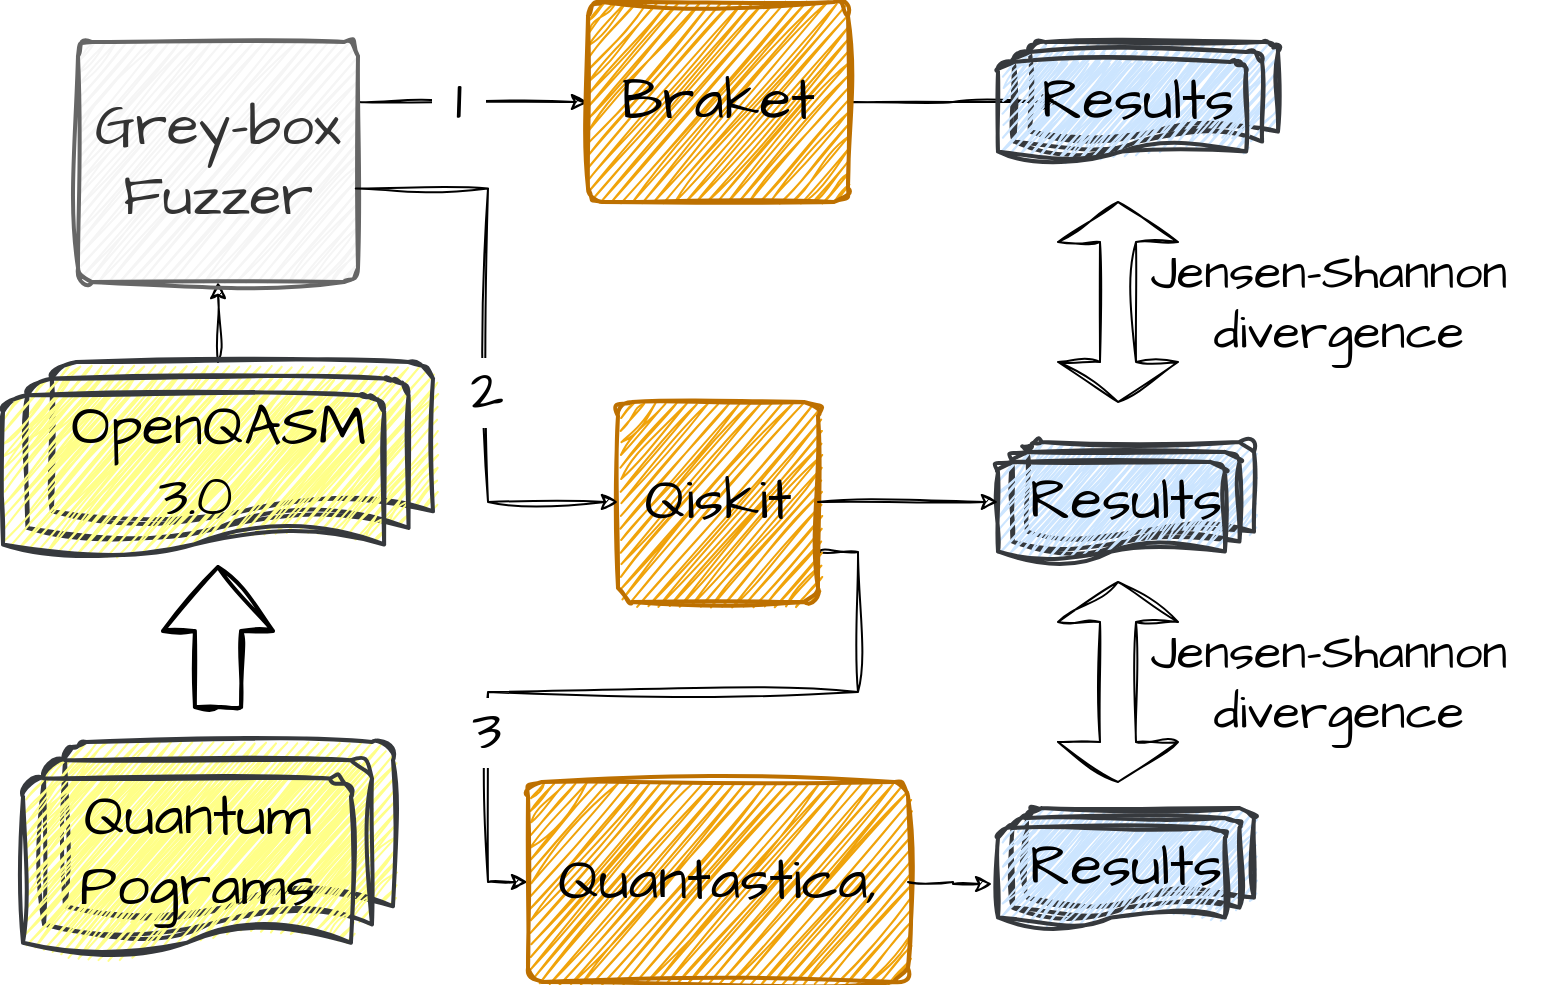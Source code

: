 <mxfile version="24.7.6">
  <diagram name="Page-1" id="6aOdifo-nCPCul-ZnsPv">
    <mxGraphModel dx="1829" dy="606" grid="1" gridSize="10" guides="1" tooltips="1" connect="1" arrows="1" fold="1" page="1" pageScale="1" pageWidth="827" pageHeight="1169" math="0" shadow="0">
      <root>
        <mxCell id="0" />
        <mxCell id="1" parent="0" />
        <mxCell id="IXrwVdHXhNs5LP9SRVdd-6" value="Quantum&amp;nbsp; &amp;nbsp;Pograms&amp;nbsp;&amp;nbsp;" style="strokeWidth=2;html=1;shape=mxgraph.flowchart.multi-document;whiteSpace=wrap;sketch=1;hachureGap=4;jiggle=2;curveFitting=1;fontFamily=Architects Daughter;fontSource=https%3A%2F%2Ffonts.googleapis.com%2Fcss%3Ffamily%3DArchitects%2BDaughter;fontStyle=0;fontSize=29;fillColor=#ffff88;strokeColor=#36393d;" vertex="1" parent="1">
          <mxGeometry x="-537.5" y="680" width="185" height="110" as="geometry" />
        </mxCell>
        <mxCell id="IXrwVdHXhNs5LP9SRVdd-28" style="edgeStyle=orthogonalEdgeStyle;rounded=0;sketch=1;hachureGap=4;jiggle=2;curveFitting=1;orthogonalLoop=1;jettySize=auto;html=1;exitX=0.5;exitY=0;exitDx=0;exitDy=0;exitPerimeter=0;entryX=0.5;entryY=1;entryDx=0;entryDy=0;fontFamily=Architects Daughter;fontSource=https%3A%2F%2Ffonts.googleapis.com%2Fcss%3Ffamily%3DArchitects%2BDaughter;fontStyle=0;fontSize=29;" edge="1" parent="1" source="IXrwVdHXhNs5LP9SRVdd-7" target="IXrwVdHXhNs5LP9SRVdd-8">
          <mxGeometry relative="1" as="geometry" />
        </mxCell>
        <mxCell id="IXrwVdHXhNs5LP9SRVdd-7" value="OpenQASM 3.0&amp;nbsp;&amp;nbsp;" style="strokeWidth=2;html=1;shape=mxgraph.flowchart.multi-document;whiteSpace=wrap;sketch=1;hachureGap=4;jiggle=2;curveFitting=1;fontFamily=Architects Daughter;fontSource=https%3A%2F%2Ffonts.googleapis.com%2Fcss%3Ffamily%3DArchitects%2BDaughter;fontStyle=0;fontSize=29;fillColor=#ffff88;strokeColor=#36393d;" vertex="1" parent="1">
          <mxGeometry x="-547.5" y="490" width="215" height="100" as="geometry" />
        </mxCell>
        <mxCell id="IXrwVdHXhNs5LP9SRVdd-14" style="edgeStyle=orthogonalEdgeStyle;rounded=0;sketch=1;hachureGap=4;jiggle=2;curveFitting=1;orthogonalLoop=1;jettySize=auto;html=1;exitX=1;exitY=0.25;exitDx=0;exitDy=0;entryX=0;entryY=0.5;entryDx=0;entryDy=0;fontFamily=Architects Daughter;fontSource=https%3A%2F%2Ffonts.googleapis.com%2Fcss%3Ffamily%3DArchitects%2BDaughter;fontStyle=0;fontSize=29;" edge="1" parent="1" source="IXrwVdHXhNs5LP9SRVdd-8" target="IXrwVdHXhNs5LP9SRVdd-10">
          <mxGeometry relative="1" as="geometry">
            <Array as="points">
              <mxPoint x="-320" y="360" />
              <mxPoint x="-320" y="360" />
            </Array>
          </mxGeometry>
        </mxCell>
        <mxCell id="IXrwVdHXhNs5LP9SRVdd-41" value="&lt;font style=&quot;font-size: 29px;&quot;&gt;&amp;nbsp;1&amp;nbsp;&lt;/font&gt;" style="edgeLabel;html=1;align=center;verticalAlign=middle;resizable=0;points=[];sketch=1;hachureGap=4;jiggle=2;curveFitting=1;fontFamily=Architects Daughter;fontSource=https%3A%2F%2Ffonts.googleapis.com%2Fcss%3Ffamily%3DArchitects%2BDaughter;" vertex="1" connectable="0" parent="IXrwVdHXhNs5LP9SRVdd-14">
          <mxGeometry x="-0.257" y="-1" relative="1" as="geometry">
            <mxPoint x="7" y="-1" as="offset" />
          </mxGeometry>
        </mxCell>
        <mxCell id="IXrwVdHXhNs5LP9SRVdd-8" value="Grey-box Fuzzer" style="rounded=1;whiteSpace=wrap;html=1;absoluteArcSize=1;arcSize=14;strokeWidth=2;sketch=1;hachureGap=4;jiggle=2;curveFitting=1;fontFamily=Architects Daughter;fontSource=https%3A%2F%2Ffonts.googleapis.com%2Fcss%3Ffamily%3DArchitects%2BDaughter;fontStyle=0;fontSize=29;fillColor=#f5f5f5;strokeColor=#666666;fontColor=#333333;" vertex="1" parent="1">
          <mxGeometry x="-510" y="330" width="140" height="120" as="geometry" />
        </mxCell>
        <mxCell id="IXrwVdHXhNs5LP9SRVdd-9" value="" style="verticalLabelPosition=bottom;verticalAlign=top;html=1;strokeWidth=2;shape=mxgraph.arrows2.arrow;dy=0.58;dx=32;notch=0;sketch=1;hachureGap=4;jiggle=2;curveFitting=1;fontFamily=Architects Daughter;fontSource=https%3A%2F%2Ffonts.googleapis.com%2Fcss%3Ffamily%3DArchitects%2BDaughter;rotation=-90;fontStyle=0;fontSize=29;" vertex="1" parent="1">
          <mxGeometry x="-475" y="600" width="70" height="55" as="geometry" />
        </mxCell>
        <mxCell id="IXrwVdHXhNs5LP9SRVdd-20" style="edgeStyle=orthogonalEdgeStyle;rounded=0;sketch=1;hachureGap=4;jiggle=2;curveFitting=1;orthogonalLoop=1;jettySize=auto;html=1;exitX=1;exitY=0.5;exitDx=0;exitDy=0;fontFamily=Architects Daughter;fontSource=https%3A%2F%2Ffonts.googleapis.com%2Fcss%3Ffamily%3DArchitects%2BDaughter;fontStyle=0;fontSize=29;" edge="1" parent="1" source="IXrwVdHXhNs5LP9SRVdd-10">
          <mxGeometry relative="1" as="geometry">
            <mxPoint x="-20" y="360" as="targetPoint" />
          </mxGeometry>
        </mxCell>
        <mxCell id="IXrwVdHXhNs5LP9SRVdd-10" value="Braket" style="rounded=1;whiteSpace=wrap;html=1;absoluteArcSize=1;arcSize=14;strokeWidth=2;sketch=1;hachureGap=4;jiggle=2;curveFitting=1;fontFamily=Architects Daughter;fontSource=https%3A%2F%2Ffonts.googleapis.com%2Fcss%3Ffamily%3DArchitects%2BDaughter;fontStyle=0;fontSize=29;fillColor=#f0a30a;strokeColor=#BD7000;fontColor=#000000;" vertex="1" parent="1">
          <mxGeometry x="-255" y="310" width="130" height="100" as="geometry" />
        </mxCell>
        <mxCell id="IXrwVdHXhNs5LP9SRVdd-16" style="edgeStyle=orthogonalEdgeStyle;rounded=0;sketch=1;hachureGap=4;jiggle=2;curveFitting=1;orthogonalLoop=1;jettySize=auto;html=1;exitX=1;exitY=0.75;exitDx=0;exitDy=0;entryX=0;entryY=0.5;entryDx=0;entryDy=0;fontFamily=Architects Daughter;fontSource=https%3A%2F%2Ffonts.googleapis.com%2Fcss%3Ffamily%3DArchitects%2BDaughter;fontStyle=0;fontSize=29;" edge="1" parent="1" source="IXrwVdHXhNs5LP9SRVdd-11" target="IXrwVdHXhNs5LP9SRVdd-12">
          <mxGeometry relative="1" as="geometry" />
        </mxCell>
        <mxCell id="IXrwVdHXhNs5LP9SRVdd-19" value="3" style="edgeLabel;html=1;align=center;verticalAlign=middle;resizable=0;points=[];sketch=1;hachureGap=4;jiggle=2;curveFitting=1;fontFamily=Architects Daughter;fontSource=https%3A%2F%2Ffonts.googleapis.com%2Fcss%3Ffamily%3DArchitects%2BDaughter;fontStyle=0;fontSize=29;" vertex="1" connectable="0" parent="IXrwVdHXhNs5LP9SRVdd-16">
          <mxGeometry x="0.513" y="-1" relative="1" as="geometry">
            <mxPoint as="offset" />
          </mxGeometry>
        </mxCell>
        <mxCell id="IXrwVdHXhNs5LP9SRVdd-11" value="Qiskit" style="rounded=1;whiteSpace=wrap;html=1;absoluteArcSize=1;arcSize=14;strokeWidth=2;sketch=1;hachureGap=4;jiggle=2;curveFitting=1;fontFamily=Architects Daughter;fontSource=https%3A%2F%2Ffonts.googleapis.com%2Fcss%3Ffamily%3DArchitects%2BDaughter;fontStyle=0;fontSize=29;fillColor=#f0a30a;strokeColor=#BD7000;fontColor=#000000;" vertex="1" parent="1">
          <mxGeometry x="-240" y="510" width="100" height="100" as="geometry" />
        </mxCell>
        <mxCell id="IXrwVdHXhNs5LP9SRVdd-12" value="Quantastica," style="rounded=1;whiteSpace=wrap;html=1;absoluteArcSize=1;arcSize=14;strokeWidth=2;sketch=1;hachureGap=4;jiggle=2;curveFitting=1;fontFamily=Architects Daughter;fontSource=https%3A%2F%2Ffonts.googleapis.com%2Fcss%3Ffamily%3DArchitects%2BDaughter;fontStyle=0;fontSize=29;fillColor=#f0a30a;strokeColor=#BD7000;fontColor=#000000;" vertex="1" parent="1">
          <mxGeometry x="-285" y="700" width="190" height="100" as="geometry" />
        </mxCell>
        <mxCell id="IXrwVdHXhNs5LP9SRVdd-15" style="edgeStyle=orthogonalEdgeStyle;rounded=0;sketch=1;hachureGap=4;jiggle=2;curveFitting=1;orthogonalLoop=1;jettySize=auto;html=1;entryX=0;entryY=0.5;entryDx=0;entryDy=0;fontFamily=Architects Daughter;fontSource=https%3A%2F%2Ffonts.googleapis.com%2Fcss%3Ffamily%3DArchitects%2BDaughter;exitX=0.992;exitY=0.61;exitDx=0;exitDy=0;exitPerimeter=0;fontStyle=0;fontSize=29;" edge="1" parent="1" source="IXrwVdHXhNs5LP9SRVdd-8" target="IXrwVdHXhNs5LP9SRVdd-11">
          <mxGeometry relative="1" as="geometry">
            <mxPoint x="-360" y="480" as="sourcePoint" />
          </mxGeometry>
        </mxCell>
        <mxCell id="IXrwVdHXhNs5LP9SRVdd-18" value="2" style="edgeLabel;html=1;align=center;verticalAlign=middle;resizable=0;points=[];sketch=1;hachureGap=4;jiggle=2;curveFitting=1;fontFamily=Architects Daughter;fontSource=https%3A%2F%2Ffonts.googleapis.com%2Fcss%3Ffamily%3DArchitects%2BDaughter;fontStyle=0;fontSize=29;" vertex="1" connectable="0" parent="IXrwVdHXhNs5LP9SRVdd-15">
          <mxGeometry x="0.162" y="3" relative="1" as="geometry">
            <mxPoint x="-4" as="offset" />
          </mxGeometry>
        </mxCell>
        <mxCell id="IXrwVdHXhNs5LP9SRVdd-21" value="&amp;nbsp;Results&amp;nbsp;" style="strokeWidth=2;html=1;shape=mxgraph.flowchart.multi-document;whiteSpace=wrap;sketch=1;hachureGap=4;jiggle=2;curveFitting=1;fontFamily=Architects Daughter;fontSource=https%3A%2F%2Ffonts.googleapis.com%2Fcss%3Ffamily%3DArchitects%2BDaughter;fontStyle=0;fontSize=29;fillColor=#cce5ff;strokeColor=#36393d;" vertex="1" parent="1">
          <mxGeometry x="-50" y="330" width="140" height="60" as="geometry" />
        </mxCell>
        <mxCell id="IXrwVdHXhNs5LP9SRVdd-22" value="&amp;nbsp;Results&amp;nbsp;" style="strokeWidth=2;html=1;shape=mxgraph.flowchart.multi-document;whiteSpace=wrap;sketch=1;hachureGap=4;jiggle=2;curveFitting=1;fontFamily=Architects Daughter;fontSource=https%3A%2F%2Ffonts.googleapis.com%2Fcss%3Ffamily%3DArchitects%2BDaughter;fontStyle=0;fontSize=29;fillColor=#cce5ff;strokeColor=#36393d;" vertex="1" parent="1">
          <mxGeometry x="-50" y="530" width="128" height="60" as="geometry" />
        </mxCell>
        <mxCell id="IXrwVdHXhNs5LP9SRVdd-23" value="&amp;nbsp;Results&amp;nbsp;" style="strokeWidth=2;html=1;shape=mxgraph.flowchart.multi-document;whiteSpace=wrap;sketch=1;hachureGap=4;jiggle=2;curveFitting=1;fontFamily=Architects Daughter;fontSource=https%3A%2F%2Ffonts.googleapis.com%2Fcss%3Ffamily%3DArchitects%2BDaughter;fontStyle=0;fontSize=29;fillColor=#cce5ff;strokeColor=#36393d;" vertex="1" parent="1">
          <mxGeometry x="-50" y="713" width="128" height="60" as="geometry" />
        </mxCell>
        <mxCell id="IXrwVdHXhNs5LP9SRVdd-24" style="edgeStyle=orthogonalEdgeStyle;rounded=0;sketch=1;hachureGap=4;jiggle=2;curveFitting=1;orthogonalLoop=1;jettySize=auto;html=1;exitX=1;exitY=0.5;exitDx=0;exitDy=0;entryX=-0.023;entryY=0.633;entryDx=0;entryDy=0;entryPerimeter=0;fontFamily=Architects Daughter;fontSource=https%3A%2F%2Ffonts.googleapis.com%2Fcss%3Ffamily%3DArchitects%2BDaughter;fontStyle=0;fontSize=29;" edge="1" parent="1" source="IXrwVdHXhNs5LP9SRVdd-12" target="IXrwVdHXhNs5LP9SRVdd-23">
          <mxGeometry relative="1" as="geometry" />
        </mxCell>
        <mxCell id="IXrwVdHXhNs5LP9SRVdd-25" style="edgeStyle=orthogonalEdgeStyle;rounded=0;sketch=1;hachureGap=4;jiggle=2;curveFitting=1;orthogonalLoop=1;jettySize=auto;html=1;exitX=1;exitY=0.5;exitDx=0;exitDy=0;entryX=0;entryY=0.5;entryDx=0;entryDy=0;entryPerimeter=0;fontFamily=Architects Daughter;fontSource=https%3A%2F%2Ffonts.googleapis.com%2Fcss%3Ffamily%3DArchitects%2BDaughter;fontStyle=0;fontSize=29;" edge="1" parent="1" source="IXrwVdHXhNs5LP9SRVdd-11" target="IXrwVdHXhNs5LP9SRVdd-22">
          <mxGeometry relative="1" as="geometry" />
        </mxCell>
        <mxCell id="IXrwVdHXhNs5LP9SRVdd-26" value="" style="shape=doubleArrow;direction=south;whiteSpace=wrap;html=1;sketch=1;hachureGap=4;jiggle=2;curveFitting=1;fontFamily=Architects Daughter;fontSource=https%3A%2F%2Ffonts.googleapis.com%2Fcss%3Ffamily%3DArchitects%2BDaughter;fontStyle=0;fontSize=29;" vertex="1" parent="1">
          <mxGeometry x="-20" y="410" width="60" height="100" as="geometry" />
        </mxCell>
        <mxCell id="IXrwVdHXhNs5LP9SRVdd-27" value="" style="shape=doubleArrow;direction=south;whiteSpace=wrap;html=1;sketch=1;hachureGap=4;jiggle=2;curveFitting=1;fontFamily=Architects Daughter;fontSource=https%3A%2F%2Ffonts.googleapis.com%2Fcss%3Ffamily%3DArchitects%2BDaughter;fontStyle=0;fontSize=29;" vertex="1" parent="1">
          <mxGeometry x="-20" y="600" width="60" height="100" as="geometry" />
        </mxCell>
        <mxCell id="IXrwVdHXhNs5LP9SRVdd-43" value="&lt;font style=&quot;font-size: 25px;&quot;&gt;Jensen-Shannon&amp;nbsp;&lt;/font&gt;&lt;div&gt;&lt;font style=&quot;font-size: 25px;&quot;&gt;divergence&lt;/font&gt;&lt;/div&gt;" style="text;html=1;align=center;verticalAlign=middle;resizable=0;points=[];autosize=1;strokeColor=none;fillColor=none;fontFamily=Architects Daughter;fontSource=https%3A%2F%2Ffonts.googleapis.com%2Fcss%3Ffamily%3DArchitects%2BDaughter;" vertex="1" parent="1">
          <mxGeometry x="15" y="425" width="210" height="70" as="geometry" />
        </mxCell>
        <mxCell id="IXrwVdHXhNs5LP9SRVdd-44" value="&lt;font style=&quot;font-size: 25px;&quot;&gt;Jensen-Shannon&amp;nbsp;&lt;/font&gt;&lt;div&gt;&lt;font style=&quot;font-size: 25px;&quot;&gt;divergence&lt;/font&gt;&lt;/div&gt;" style="text;html=1;align=center;verticalAlign=middle;resizable=0;points=[];autosize=1;strokeColor=none;fillColor=none;fontFamily=Architects Daughter;fontSource=https%3A%2F%2Ffonts.googleapis.com%2Fcss%3Ffamily%3DArchitects%2BDaughter;" vertex="1" parent="1">
          <mxGeometry x="15" y="615" width="210" height="70" as="geometry" />
        </mxCell>
      </root>
    </mxGraphModel>
  </diagram>
</mxfile>
